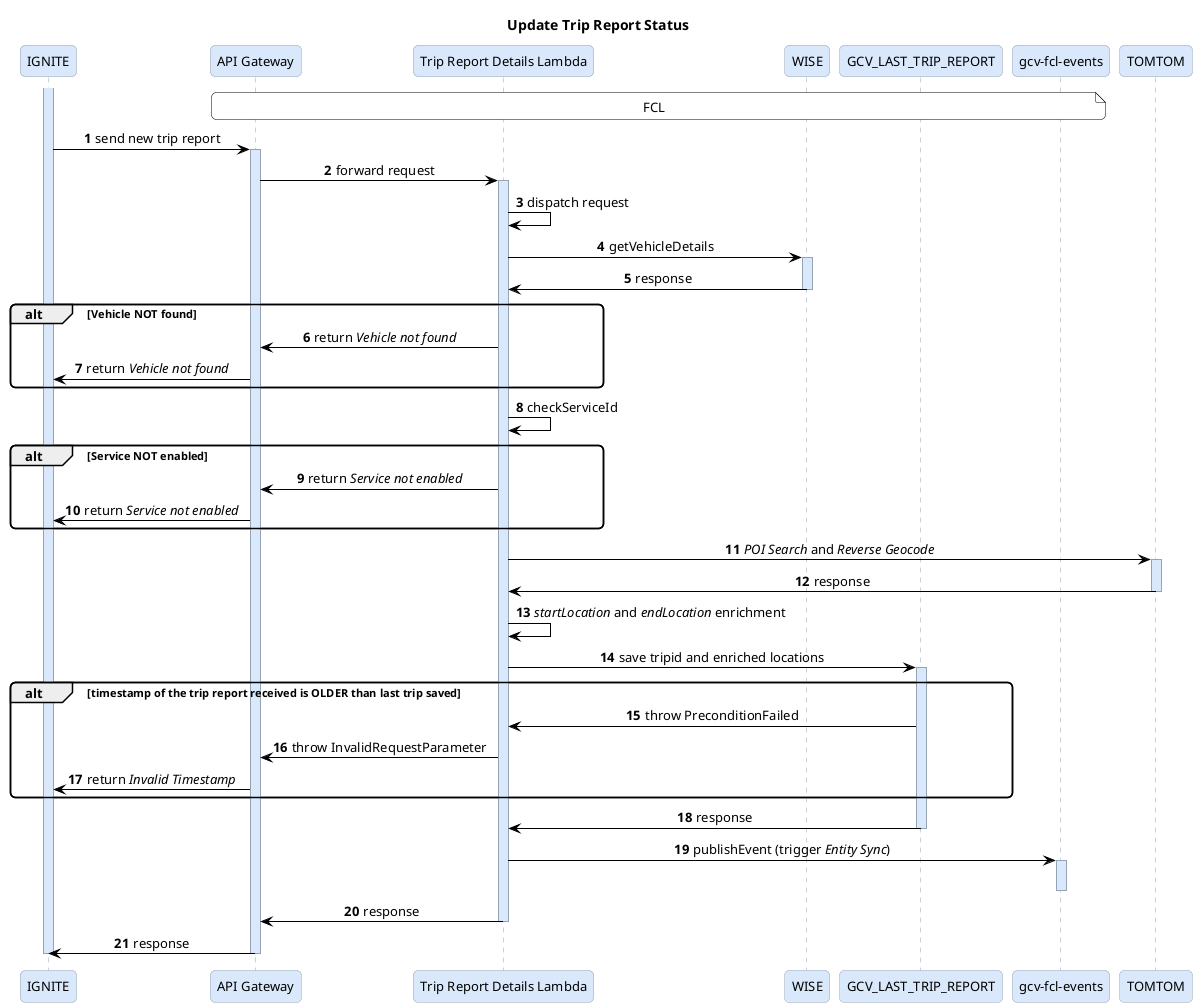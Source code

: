 @startuml

title Update Trip Report Status

autonumber

skinparam roundcorner 10
skinparam shadowing false
skinparam sequence {
  ArrowColor Black
  LifeLineBorderColor #94a4b6
  LifeLineBackgroundColor #d9e8fb
  ParticipantBorderColor #94a4b6
  ParticipantBackgroundColor #d9e8fb
  ParticipantFontSize 13
  MessageAlign center
  NoteBorderColor blue
}
skinparam Note {
  BorderColor black
  BackgroundColor white
}

participant "IGNITE" as IGNITE
participant "API Gateway" as API
participant "Trip Report Details Lambda" as Lambda
participant "WISE" as WISE
participant "GCV_LAST_TRIP_REPORT" as DDB
participant "gcv-fcl-events" as Kinesis
participant "TOMTOM" as TOMTOM

note over API, Kinesis: FCL

activate IGNITE
IGNITE -> API: send new trip report

activate API
API -> Lambda: forward request

activate Lambda
Lambda -> Lambda: dispatch request

Lambda -> WISE: getVehicleDetails
activate WISE
WISE -> Lambda: response
deactivate WISE

alt Vehicle NOT found
  Lambda -> API: return //Vehicle not found//
  API -> IGNITE: return //Vehicle not found//
end

Lambda -> Lambda: checkServiceId

alt Service NOT enabled
  Lambda -> API: return //Service not enabled//
  API -> IGNITE: return //Service not enabled//
end

Lambda -> TOMTOM: //POI Search// and //Reverse Geocode//
activate TOMTOM
TOMTOM -> Lambda: response
deactivate TOMTOM

Lambda -> Lambda: //startLocation// and //endLocation// enrichment

Lambda -> DDB: save tripid and enriched locations
activate DDB

alt timestamp of the trip report received is OLDER than last trip saved
  DDB -> Lambda: throw PreconditionFailed
  Lambda -> API: throw InvalidRequestParameter
  API -> IGNITE: return //Invalid Timestamp//
end

DDB -> Lambda: response
deactivate DDB


Lambda -> Kinesis: publishEvent (trigger //Entity Sync//)
activate Kinesis
deactivate Kinesis

Lambda -> API: response
deactivate Lambda

API -> IGNITE: response
deactivate API

deactivate IGNITE

@enduml